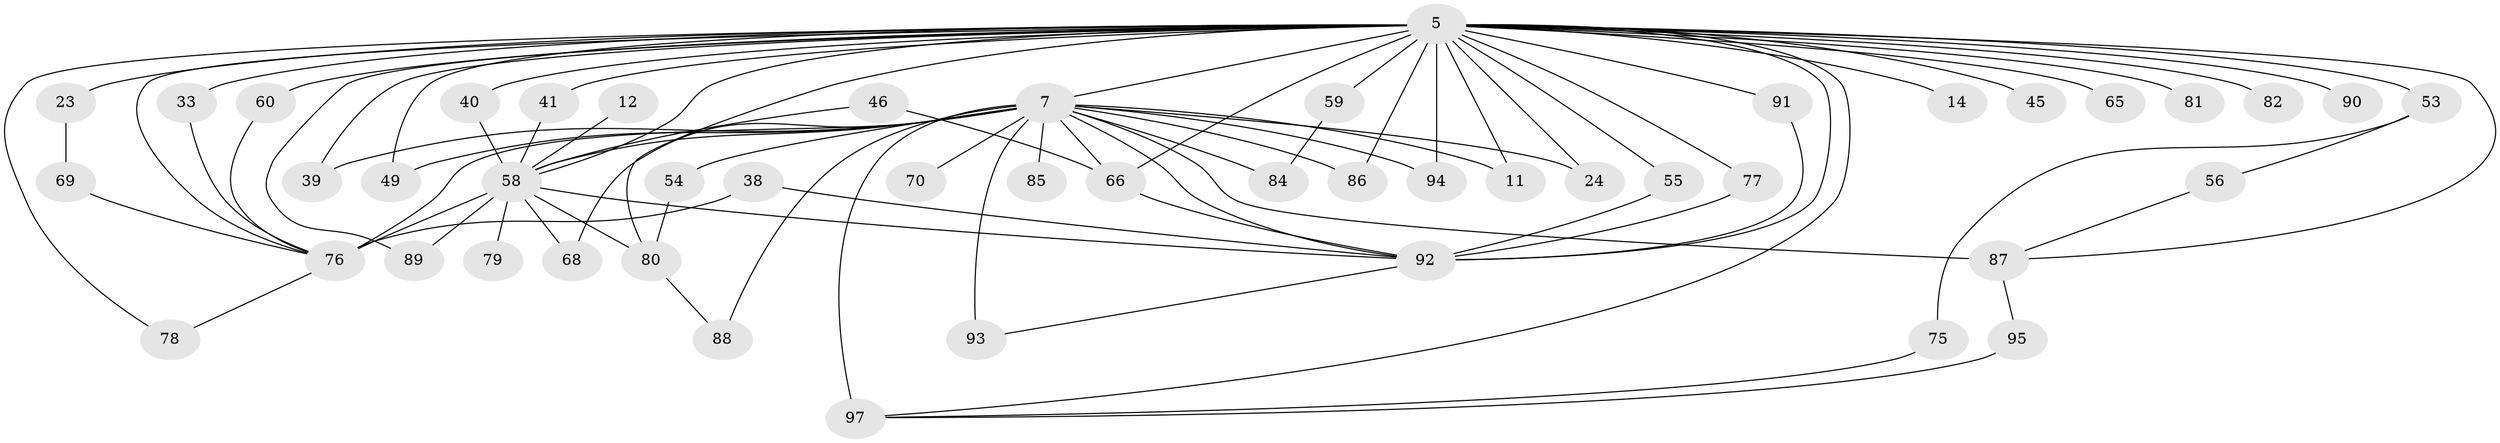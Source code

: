 // original degree distribution, {23: 0.020618556701030927, 20: 0.010309278350515464, 21: 0.010309278350515464, 17: 0.020618556701030927, 37: 0.010309278350515464, 22: 0.010309278350515464, 14: 0.010309278350515464, 13: 0.010309278350515464, 2: 0.5360824742268041, 10: 0.010309278350515464, 5: 0.030927835051546393, 3: 0.24742268041237114, 6: 0.010309278350515464, 4: 0.061855670103092786}
// Generated by graph-tools (version 1.1) at 2025/46/03/09/25 04:46:37]
// undirected, 48 vertices, 83 edges
graph export_dot {
graph [start="1"]
  node [color=gray90,style=filled];
  5 [super="+2+3"];
  7 [super="+6"];
  11;
  12;
  14;
  23;
  24;
  33;
  38;
  39;
  40;
  41;
  45;
  46;
  49;
  53 [super="+43"];
  54;
  55;
  56;
  58 [super="+16+8"];
  59 [super="+51"];
  60 [super="+25"];
  65;
  66 [super="+29+57"];
  68 [super="+30"];
  69;
  70;
  75;
  76 [super="+48+42+13+44+73+37"];
  77;
  78;
  79;
  80 [super="+52"];
  81 [super="+67"];
  82;
  84;
  85 [super="+72"];
  86;
  87 [super="+50+28+35+26"];
  88;
  89;
  90;
  91;
  92 [super="+62+61+31"];
  93 [super="+63"];
  94 [super="+64+34"];
  95;
  97 [super="+19+83+96"];
  5 -- 7 [weight=8];
  5 -- 11;
  5 -- 39;
  5 -- 40;
  5 -- 41;
  5 -- 59 [weight=3];
  5 -- 65 [weight=2];
  5 -- 90 [weight=2];
  5 -- 91;
  5 -- 92 [weight=12];
  5 -- 81 [weight=3];
  5 -- 86;
  5 -- 33 [weight=2];
  5 -- 58 [weight=9];
  5 -- 53 [weight=3];
  5 -- 60 [weight=2];
  5 -- 87;
  5 -- 66;
  5 -- 80 [weight=2];
  5 -- 77;
  5 -- 14 [weight=2];
  5 -- 78;
  5 -- 82 [weight=2];
  5 -- 23 [weight=2];
  5 -- 24;
  5 -- 89;
  5 -- 94 [weight=3];
  5 -- 45 [weight=2];
  5 -- 49;
  5 -- 55;
  5 -- 97;
  5 -- 76;
  7 -- 70 [weight=2];
  7 -- 84;
  7 -- 88;
  7 -- 94;
  7 -- 97 [weight=8];
  7 -- 11;
  7 -- 85 [weight=2];
  7 -- 86;
  7 -- 24;
  7 -- 93 [weight=2];
  7 -- 39;
  7 -- 49;
  7 -- 54;
  7 -- 58 [weight=5];
  7 -- 87 [weight=4];
  7 -- 92 [weight=7];
  7 -- 76 [weight=2];
  7 -- 66 [weight=2];
  7 -- 68;
  12 -- 58;
  23 -- 69;
  33 -- 76;
  38 -- 76;
  38 -- 92;
  40 -- 58;
  41 -- 58;
  46 -- 58;
  46 -- 66;
  53 -- 56;
  53 -- 75;
  54 -- 80;
  55 -- 92;
  56 -- 87;
  58 -- 68;
  58 -- 79 [weight=2];
  58 -- 89;
  58 -- 76 [weight=3];
  58 -- 80 [weight=2];
  58 -- 92 [weight=4];
  59 -- 84;
  60 -- 76;
  66 -- 92 [weight=2];
  69 -- 76;
  75 -- 97;
  76 -- 78;
  77 -- 92;
  80 -- 88;
  87 -- 95;
  91 -- 92;
  92 -- 93;
  95 -- 97;
}
